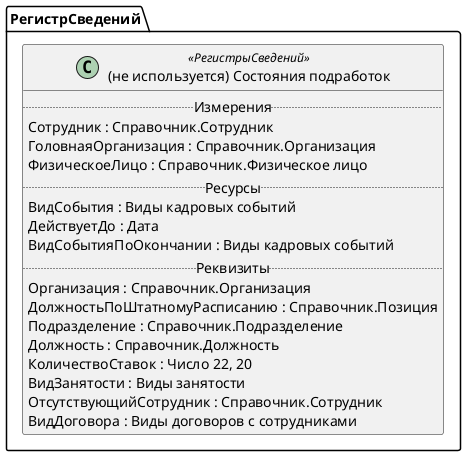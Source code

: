 ﻿@startuml УдалитьСостоянияПодработок
'!include templates.wsd
'..\include templates.wsd
class РегистрСведений.УдалитьСостоянияПодработок as "(не используется) Состояния подработок" <<РегистрыСведений>>
{
..Измерения..
Сотрудник : Справочник.Сотрудник
ГоловнаяОрганизация : Справочник.Организация
ФизическоеЛицо : Справочник.Физическое лицо
..Ресурсы..
ВидСобытия : Виды кадровых событий
ДействуетДо : Дата
ВидСобытияПоОкончании : Виды кадровых событий
..Реквизиты..
Организация : Справочник.Организация
ДолжностьПоШтатномуРасписанию : Справочник.Позиция
Подразделение : Справочник.Подразделение
Должность : Справочник.Должность
КоличествоСтавок : Число 22, 20
ВидЗанятости : Виды занятости
ОтсутствующийСотрудник : Справочник.Сотрудник
ВидДоговора : Виды договоров с сотрудниками
}
@enduml
